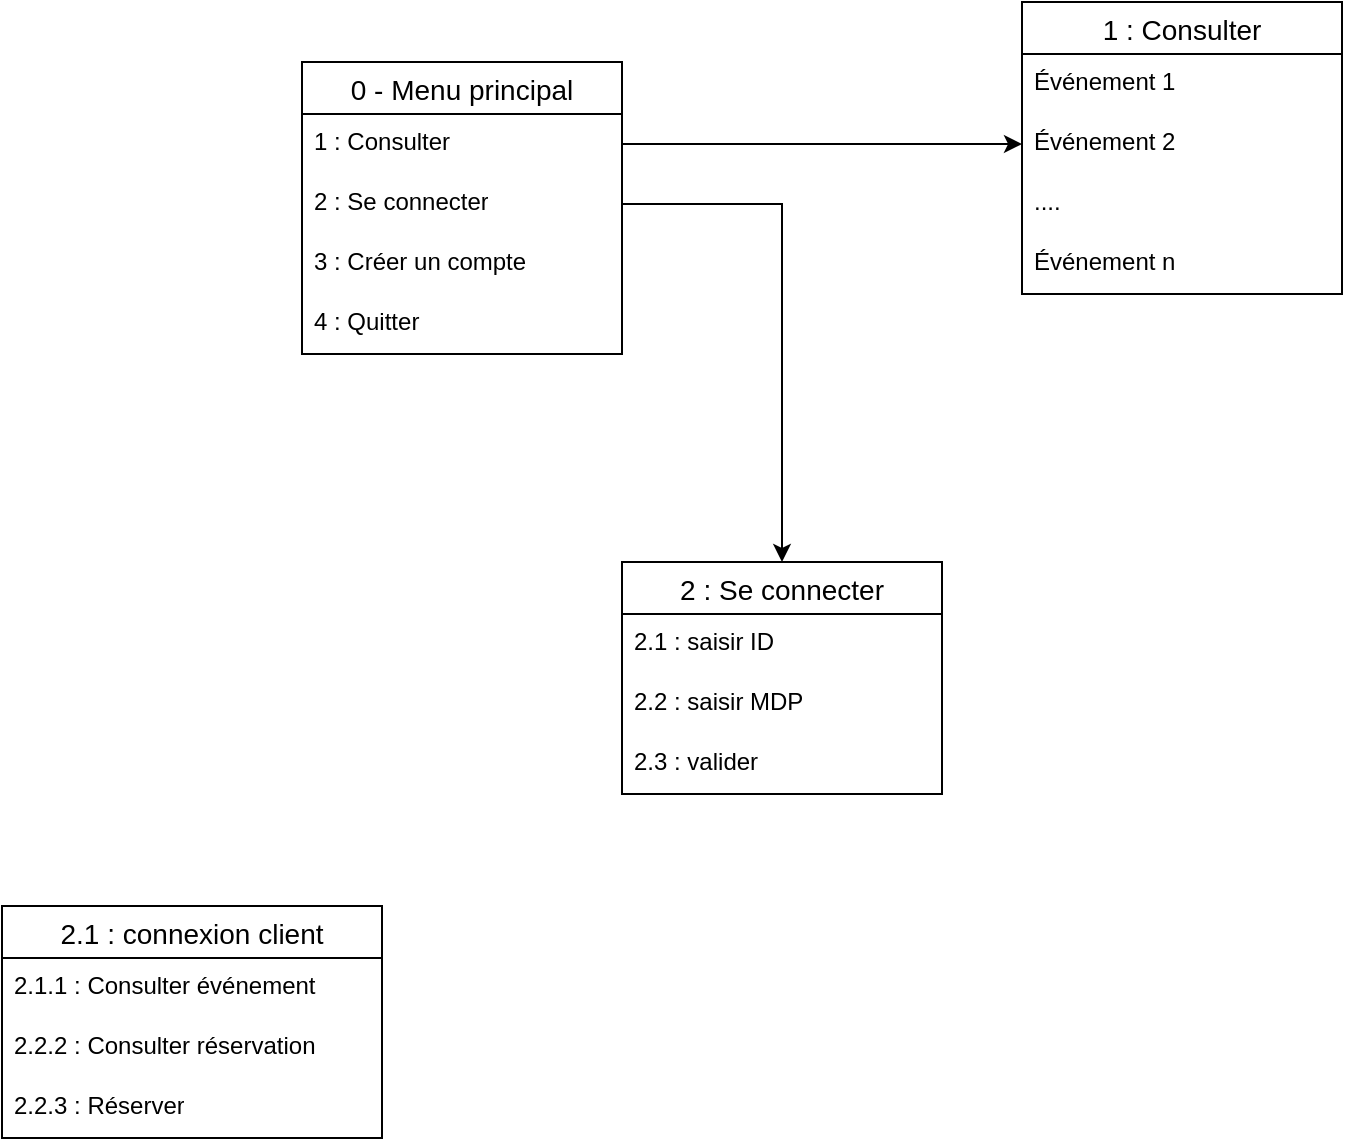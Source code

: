 <mxfile version="28.2.3">
  <diagram id="kgpKYQtTHZ0yAKxKKP6v" name="Page-1">
    <mxGraphModel dx="872" dy="441" grid="1" gridSize="10" guides="1" tooltips="1" connect="1" arrows="1" fold="1" page="1" pageScale="1" pageWidth="850" pageHeight="1100" math="0" shadow="0">
      <root>
        <mxCell id="0" />
        <mxCell id="1" parent="0" />
        <mxCell id="VVSGwMYXWNXNr0zrrU-Q-1" value="0 - Menu principal" style="swimlane;fontStyle=0;childLayout=stackLayout;horizontal=1;startSize=26;horizontalStack=0;resizeParent=1;resizeParentMax=0;resizeLast=0;collapsible=1;marginBottom=0;align=center;fontSize=14;" parent="1" vertex="1">
          <mxGeometry x="230" y="70" width="160" height="146" as="geometry" />
        </mxCell>
        <mxCell id="VVSGwMYXWNXNr0zrrU-Q-2" value="1 : Consulter" style="text;strokeColor=none;fillColor=none;spacingLeft=4;spacingRight=4;overflow=hidden;rotatable=0;points=[[0,0.5],[1,0.5]];portConstraint=eastwest;fontSize=12;whiteSpace=wrap;html=1;" parent="VVSGwMYXWNXNr0zrrU-Q-1" vertex="1">
          <mxGeometry y="26" width="160" height="30" as="geometry" />
        </mxCell>
        <mxCell id="VVSGwMYXWNXNr0zrrU-Q-3" value="2 : Se connecter" style="text;strokeColor=none;fillColor=none;spacingLeft=4;spacingRight=4;overflow=hidden;rotatable=0;points=[[0,0.5],[1,0.5]];portConstraint=eastwest;fontSize=12;whiteSpace=wrap;html=1;" parent="VVSGwMYXWNXNr0zrrU-Q-1" vertex="1">
          <mxGeometry y="56" width="160" height="30" as="geometry" />
        </mxCell>
        <mxCell id="VVSGwMYXWNXNr0zrrU-Q-4" value="3 : Créer un compte" style="text;strokeColor=none;fillColor=none;spacingLeft=4;spacingRight=4;overflow=hidden;rotatable=0;points=[[0,0.5],[1,0.5]];portConstraint=eastwest;fontSize=12;whiteSpace=wrap;html=1;" parent="VVSGwMYXWNXNr0zrrU-Q-1" vertex="1">
          <mxGeometry y="86" width="160" height="30" as="geometry" />
        </mxCell>
        <mxCell id="VVSGwMYXWNXNr0zrrU-Q-13" value="4 : Quitter" style="text;strokeColor=none;fillColor=none;spacingLeft=4;spacingRight=4;overflow=hidden;rotatable=0;points=[[0,0.5],[1,0.5]];portConstraint=eastwest;fontSize=12;whiteSpace=wrap;html=1;" parent="VVSGwMYXWNXNr0zrrU-Q-1" vertex="1">
          <mxGeometry y="116" width="160" height="30" as="geometry" />
        </mxCell>
        <mxCell id="g0rAqRnPbwVaa7txAOL7-1" value="1 : Consulter" style="swimlane;fontStyle=0;childLayout=stackLayout;horizontal=1;startSize=26;horizontalStack=0;resizeParent=1;resizeParentMax=0;resizeLast=0;collapsible=1;marginBottom=0;align=center;fontSize=14;" vertex="1" parent="1">
          <mxGeometry x="590" y="40" width="160" height="146" as="geometry" />
        </mxCell>
        <mxCell id="g0rAqRnPbwVaa7txAOL7-2" value="Événement 1" style="text;strokeColor=none;fillColor=none;spacingLeft=4;spacingRight=4;overflow=hidden;rotatable=0;points=[[0,0.5],[1,0.5]];portConstraint=eastwest;fontSize=12;whiteSpace=wrap;html=1;" vertex="1" parent="g0rAqRnPbwVaa7txAOL7-1">
          <mxGeometry y="26" width="160" height="30" as="geometry" />
        </mxCell>
        <mxCell id="g0rAqRnPbwVaa7txAOL7-3" value="Événement 2" style="text;strokeColor=none;fillColor=none;spacingLeft=4;spacingRight=4;overflow=hidden;rotatable=0;points=[[0,0.5],[1,0.5]];portConstraint=eastwest;fontSize=12;whiteSpace=wrap;html=1;" vertex="1" parent="g0rAqRnPbwVaa7txAOL7-1">
          <mxGeometry y="56" width="160" height="30" as="geometry" />
        </mxCell>
        <mxCell id="g0rAqRnPbwVaa7txAOL7-4" value="...." style="text;strokeColor=none;fillColor=none;spacingLeft=4;spacingRight=4;overflow=hidden;rotatable=0;points=[[0,0.5],[1,0.5]];portConstraint=eastwest;fontSize=12;whiteSpace=wrap;html=1;" vertex="1" parent="g0rAqRnPbwVaa7txAOL7-1">
          <mxGeometry y="86" width="160" height="30" as="geometry" />
        </mxCell>
        <mxCell id="g0rAqRnPbwVaa7txAOL7-9" value="Événement n" style="text;strokeColor=none;fillColor=none;spacingLeft=4;spacingRight=4;overflow=hidden;rotatable=0;points=[[0,0.5],[1,0.5]];portConstraint=eastwest;fontSize=12;whiteSpace=wrap;html=1;" vertex="1" parent="g0rAqRnPbwVaa7txAOL7-1">
          <mxGeometry y="116" width="160" height="30" as="geometry" />
        </mxCell>
        <mxCell id="g0rAqRnPbwVaa7txAOL7-10" value="2 : Se connecter" style="swimlane;fontStyle=0;childLayout=stackLayout;horizontal=1;startSize=26;horizontalStack=0;resizeParent=1;resizeParentMax=0;resizeLast=0;collapsible=1;marginBottom=0;align=center;fontSize=14;" vertex="1" parent="1">
          <mxGeometry x="390" y="320" width="160" height="116" as="geometry" />
        </mxCell>
        <mxCell id="g0rAqRnPbwVaa7txAOL7-11" value="2.1 : saisir ID" style="text;strokeColor=none;fillColor=none;spacingLeft=4;spacingRight=4;overflow=hidden;rotatable=0;points=[[0,0.5],[1,0.5]];portConstraint=eastwest;fontSize=12;whiteSpace=wrap;html=1;" vertex="1" parent="g0rAqRnPbwVaa7txAOL7-10">
          <mxGeometry y="26" width="160" height="30" as="geometry" />
        </mxCell>
        <mxCell id="g0rAqRnPbwVaa7txAOL7-12" value="2.2 : saisir MDP" style="text;strokeColor=none;fillColor=none;spacingLeft=4;spacingRight=4;overflow=hidden;rotatable=0;points=[[0,0.5],[1,0.5]];portConstraint=eastwest;fontSize=12;whiteSpace=wrap;html=1;" vertex="1" parent="g0rAqRnPbwVaa7txAOL7-10">
          <mxGeometry y="56" width="160" height="30" as="geometry" />
        </mxCell>
        <mxCell id="g0rAqRnPbwVaa7txAOL7-13" value="2.3 : valider" style="text;strokeColor=none;fillColor=none;spacingLeft=4;spacingRight=4;overflow=hidden;rotatable=0;points=[[0,0.5],[1,0.5]];portConstraint=eastwest;fontSize=12;whiteSpace=wrap;html=1;" vertex="1" parent="g0rAqRnPbwVaa7txAOL7-10">
          <mxGeometry y="86" width="160" height="30" as="geometry" />
        </mxCell>
        <mxCell id="g0rAqRnPbwVaa7txAOL7-15" value="2.1 : connexion client" style="swimlane;fontStyle=0;childLayout=stackLayout;horizontal=1;startSize=26;horizontalStack=0;resizeParent=1;resizeParentMax=0;resizeLast=0;collapsible=1;marginBottom=0;align=center;fontSize=14;" vertex="1" parent="1">
          <mxGeometry x="80" y="492" width="190" height="116" as="geometry" />
        </mxCell>
        <mxCell id="g0rAqRnPbwVaa7txAOL7-16" value="2.1.1 : Consulter événement" style="text;strokeColor=none;fillColor=none;spacingLeft=4;spacingRight=4;overflow=hidden;rotatable=0;points=[[0,0.5],[1,0.5]];portConstraint=eastwest;fontSize=12;whiteSpace=wrap;html=1;" vertex="1" parent="g0rAqRnPbwVaa7txAOL7-15">
          <mxGeometry y="26" width="190" height="30" as="geometry" />
        </mxCell>
        <mxCell id="g0rAqRnPbwVaa7txAOL7-17" value="2.2.2 : Consulter réservation" style="text;strokeColor=none;fillColor=none;spacingLeft=4;spacingRight=4;overflow=hidden;rotatable=0;points=[[0,0.5],[1,0.5]];portConstraint=eastwest;fontSize=12;whiteSpace=wrap;html=1;" vertex="1" parent="g0rAqRnPbwVaa7txAOL7-15">
          <mxGeometry y="56" width="190" height="30" as="geometry" />
        </mxCell>
        <mxCell id="g0rAqRnPbwVaa7txAOL7-18" value="2.2.3 : Réserver" style="text;strokeColor=none;fillColor=none;spacingLeft=4;spacingRight=4;overflow=hidden;rotatable=0;points=[[0,0.5],[1,0.5]];portConstraint=eastwest;fontSize=12;whiteSpace=wrap;html=1;" vertex="1" parent="g0rAqRnPbwVaa7txAOL7-15">
          <mxGeometry y="86" width="190" height="30" as="geometry" />
        </mxCell>
        <mxCell id="g0rAqRnPbwVaa7txAOL7-21" style="edgeStyle=orthogonalEdgeStyle;rounded=0;orthogonalLoop=1;jettySize=auto;html=1;entryX=0;entryY=0.5;entryDx=0;entryDy=0;" edge="1" parent="1" source="VVSGwMYXWNXNr0zrrU-Q-2" target="g0rAqRnPbwVaa7txAOL7-3">
          <mxGeometry relative="1" as="geometry" />
        </mxCell>
        <mxCell id="g0rAqRnPbwVaa7txAOL7-23" style="edgeStyle=orthogonalEdgeStyle;rounded=0;orthogonalLoop=1;jettySize=auto;html=1;" edge="1" parent="1" source="VVSGwMYXWNXNr0zrrU-Q-3" target="g0rAqRnPbwVaa7txAOL7-10">
          <mxGeometry relative="1" as="geometry" />
        </mxCell>
      </root>
    </mxGraphModel>
  </diagram>
</mxfile>
